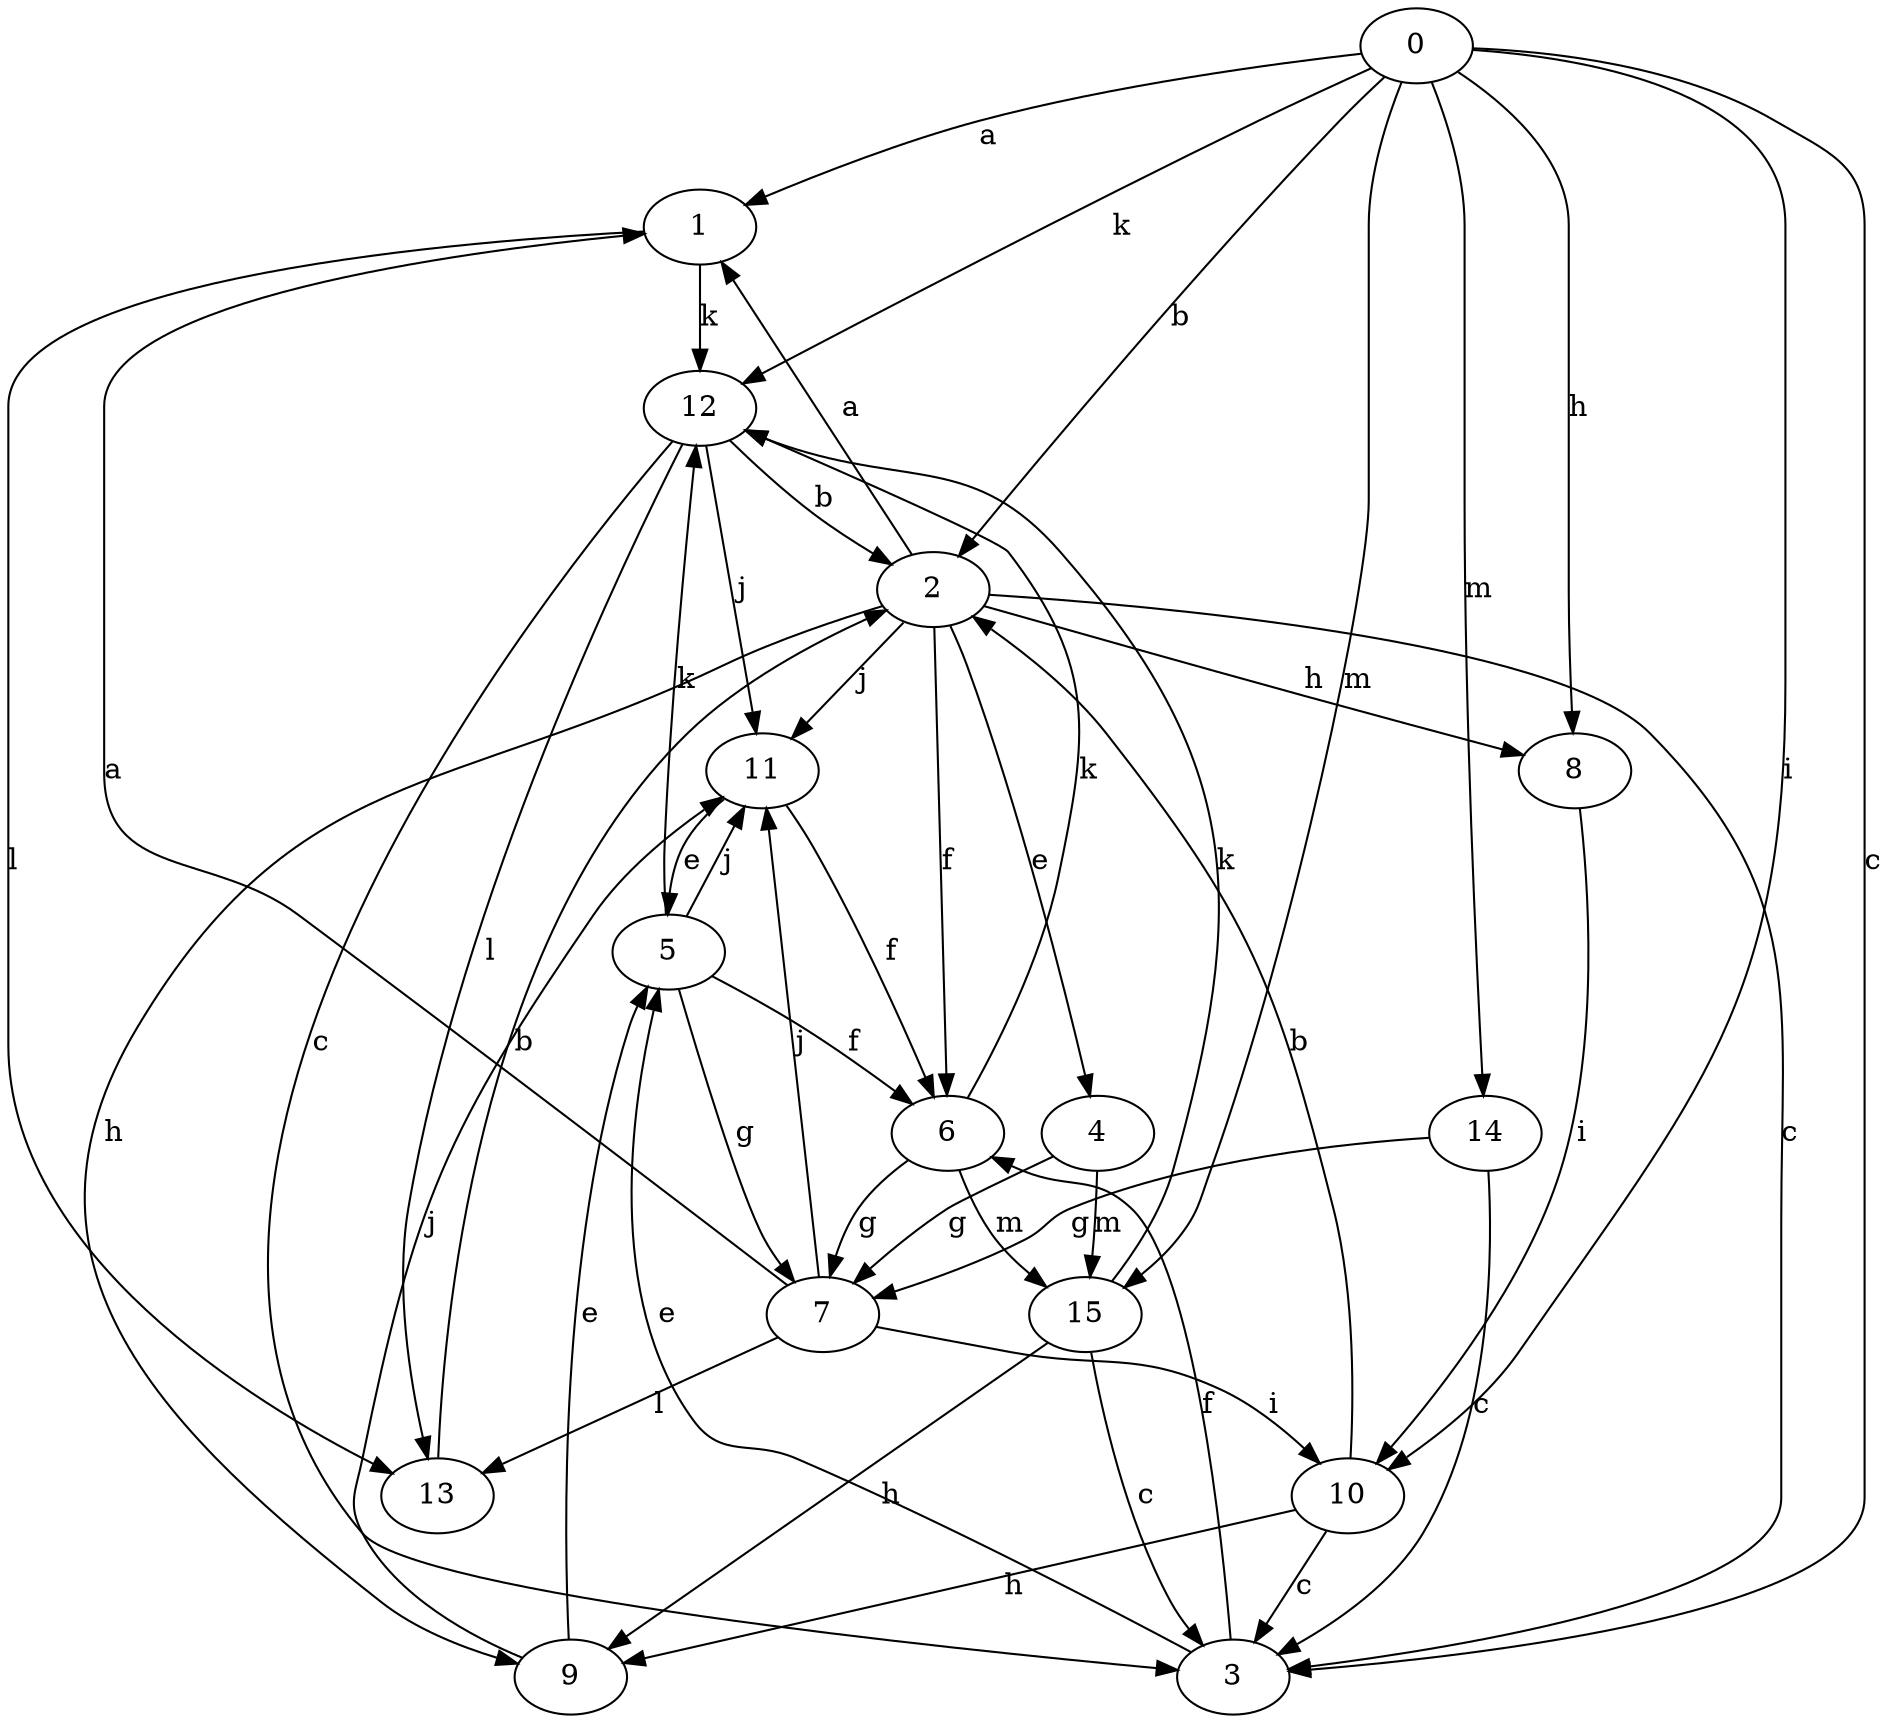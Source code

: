 strict digraph  {
0;
1;
2;
3;
4;
5;
6;
7;
8;
9;
10;
11;
12;
13;
14;
15;
0 -> 1  [label=a];
0 -> 2  [label=b];
0 -> 3  [label=c];
0 -> 8  [label=h];
0 -> 10  [label=i];
0 -> 12  [label=k];
0 -> 14  [label=m];
0 -> 15  [label=m];
1 -> 12  [label=k];
1 -> 13  [label=l];
2 -> 1  [label=a];
2 -> 3  [label=c];
2 -> 4  [label=e];
2 -> 6  [label=f];
2 -> 8  [label=h];
2 -> 9  [label=h];
2 -> 11  [label=j];
3 -> 5  [label=e];
3 -> 6  [label=f];
4 -> 7  [label=g];
4 -> 15  [label=m];
5 -> 6  [label=f];
5 -> 7  [label=g];
5 -> 11  [label=j];
5 -> 12  [label=k];
6 -> 7  [label=g];
6 -> 12  [label=k];
6 -> 15  [label=m];
7 -> 1  [label=a];
7 -> 10  [label=i];
7 -> 11  [label=j];
7 -> 13  [label=l];
8 -> 10  [label=i];
9 -> 5  [label=e];
9 -> 11  [label=j];
10 -> 2  [label=b];
10 -> 3  [label=c];
10 -> 9  [label=h];
11 -> 5  [label=e];
11 -> 6  [label=f];
12 -> 2  [label=b];
12 -> 3  [label=c];
12 -> 11  [label=j];
12 -> 13  [label=l];
13 -> 2  [label=b];
14 -> 3  [label=c];
14 -> 7  [label=g];
15 -> 3  [label=c];
15 -> 9  [label=h];
15 -> 12  [label=k];
}
